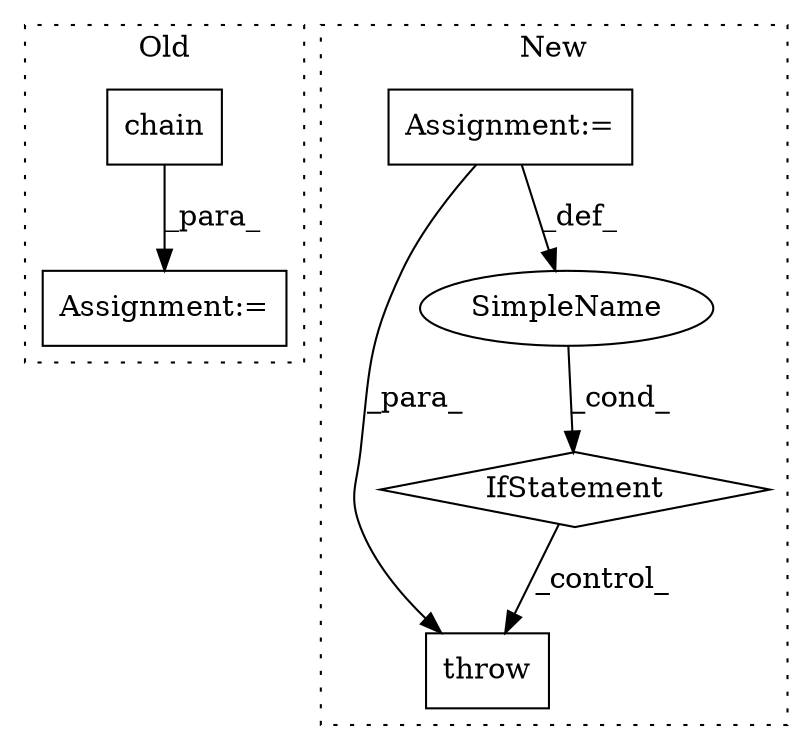 digraph G {
subgraph cluster0 {
1 [label="chain" a="32" s="2102,2236" l="6,1" shape="box"];
5 [label="Assignment:=" a="7" s="2091" l="1" shape="box"];
label = "Old";
style="dotted";
}
subgraph cluster1 {
2 [label="throw" a="53" s="4129" l="6" shape="box"];
3 [label="IfStatement" a="25" s="4083,4119" l="8,2" shape="diamond"];
4 [label="SimpleName" a="42" s="" l="" shape="ellipse"];
6 [label="Assignment:=" a="7" s="3935" l="1" shape="box"];
label = "New";
style="dotted";
}
1 -> 5 [label="_para_"];
3 -> 2 [label="_control_"];
4 -> 3 [label="_cond_"];
6 -> 4 [label="_def_"];
6 -> 2 [label="_para_"];
}